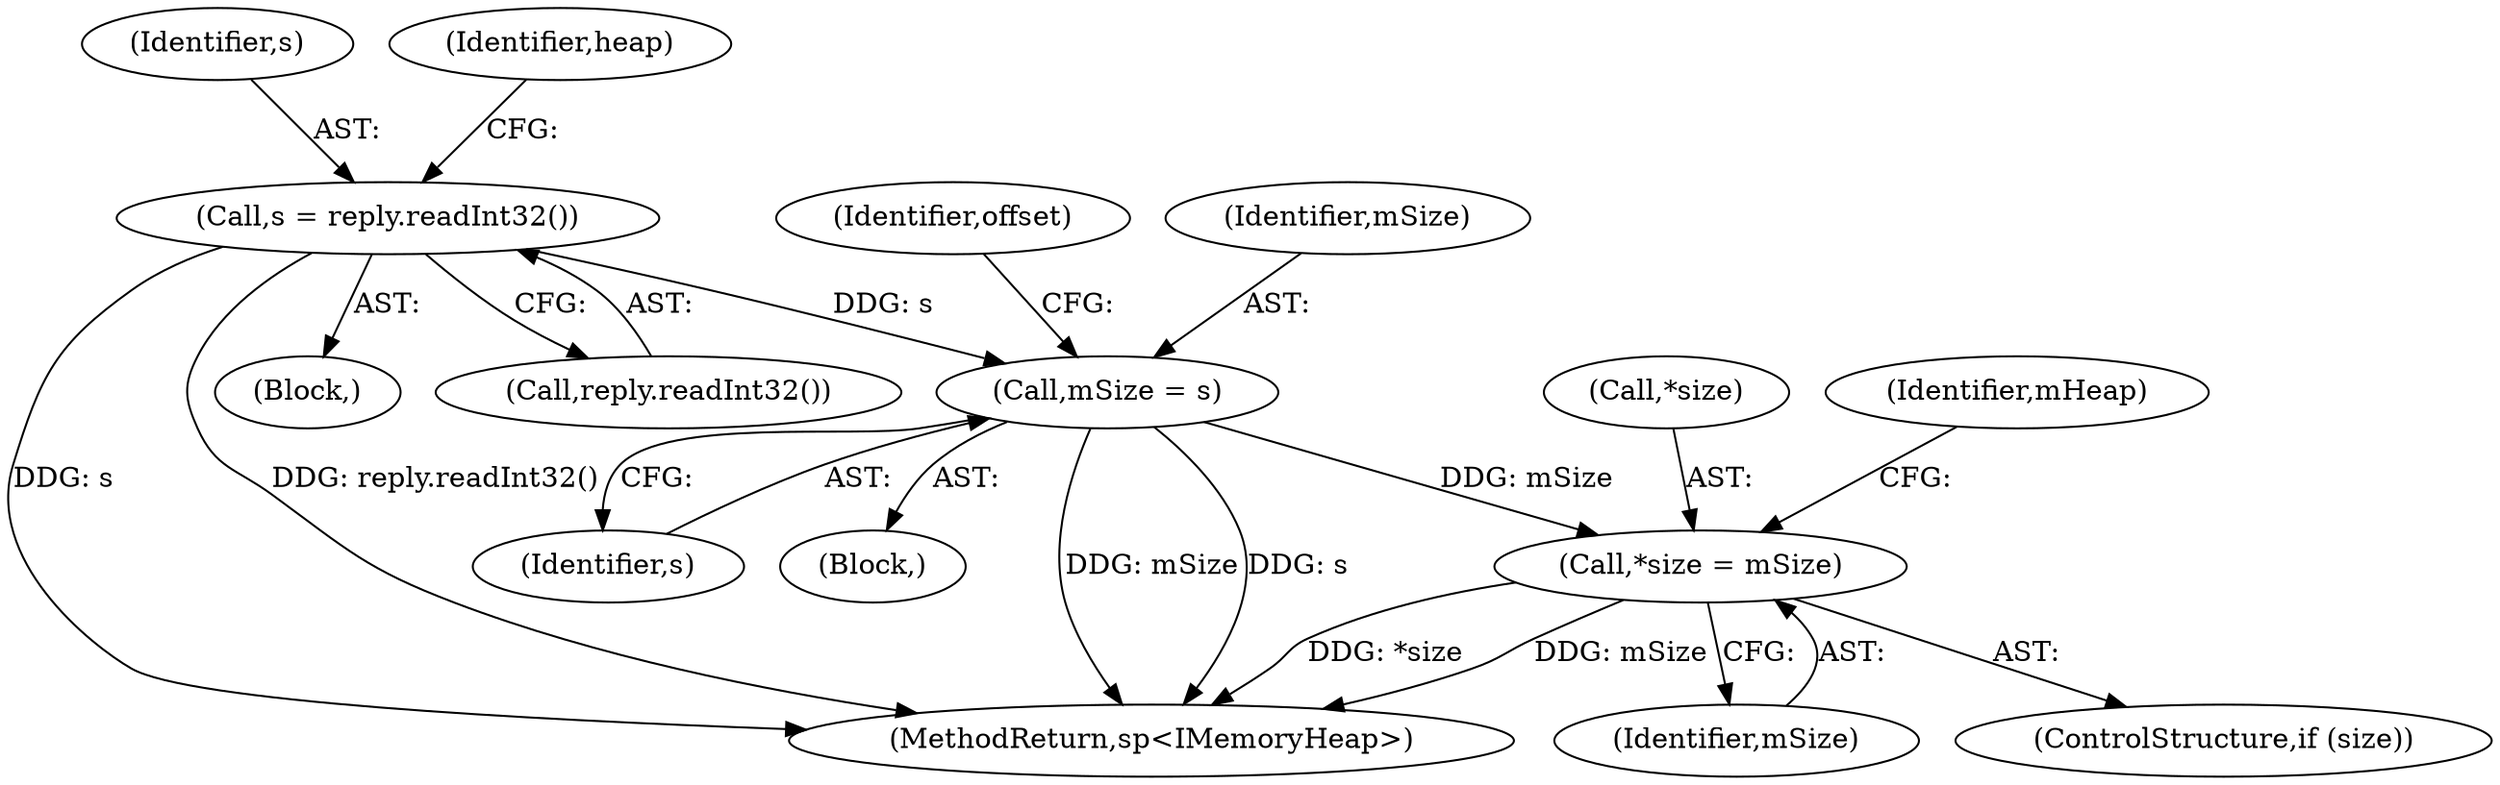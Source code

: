 digraph "1_Android_f3199c228aced7858b75a8070b8358c155ae0149@pointer" {
"1000165" [label="(Call,*size = mSize)"];
"1000154" [label="(Call,mSize = s)"];
"1000131" [label="(Call,s = reply.readInt32())"];
"1000133" [label="(Call,reply.readInt32())"];
"1000154" [label="(Call,mSize = s)"];
"1000150" [label="(Block,)"];
"1000171" [label="(MethodReturn,sp<IMemoryHeap>)"];
"1000166" [label="(Call,*size)"];
"1000121" [label="(Block,)"];
"1000168" [label="(Identifier,mSize)"];
"1000156" [label="(Identifier,s)"];
"1000132" [label="(Identifier,s)"];
"1000158" [label="(Identifier,offset)"];
"1000163" [label="(ControlStructure,if (size))"];
"1000155" [label="(Identifier,mSize)"];
"1000165" [label="(Call,*size = mSize)"];
"1000131" [label="(Call,s = reply.readInt32())"];
"1000136" [label="(Identifier,heap)"];
"1000170" [label="(Identifier,mHeap)"];
"1000165" -> "1000163"  [label="AST: "];
"1000165" -> "1000168"  [label="CFG: "];
"1000166" -> "1000165"  [label="AST: "];
"1000168" -> "1000165"  [label="AST: "];
"1000170" -> "1000165"  [label="CFG: "];
"1000165" -> "1000171"  [label="DDG: mSize"];
"1000165" -> "1000171"  [label="DDG: *size"];
"1000154" -> "1000165"  [label="DDG: mSize"];
"1000154" -> "1000150"  [label="AST: "];
"1000154" -> "1000156"  [label="CFG: "];
"1000155" -> "1000154"  [label="AST: "];
"1000156" -> "1000154"  [label="AST: "];
"1000158" -> "1000154"  [label="CFG: "];
"1000154" -> "1000171"  [label="DDG: mSize"];
"1000154" -> "1000171"  [label="DDG: s"];
"1000131" -> "1000154"  [label="DDG: s"];
"1000131" -> "1000121"  [label="AST: "];
"1000131" -> "1000133"  [label="CFG: "];
"1000132" -> "1000131"  [label="AST: "];
"1000133" -> "1000131"  [label="AST: "];
"1000136" -> "1000131"  [label="CFG: "];
"1000131" -> "1000171"  [label="DDG: s"];
"1000131" -> "1000171"  [label="DDG: reply.readInt32()"];
}
